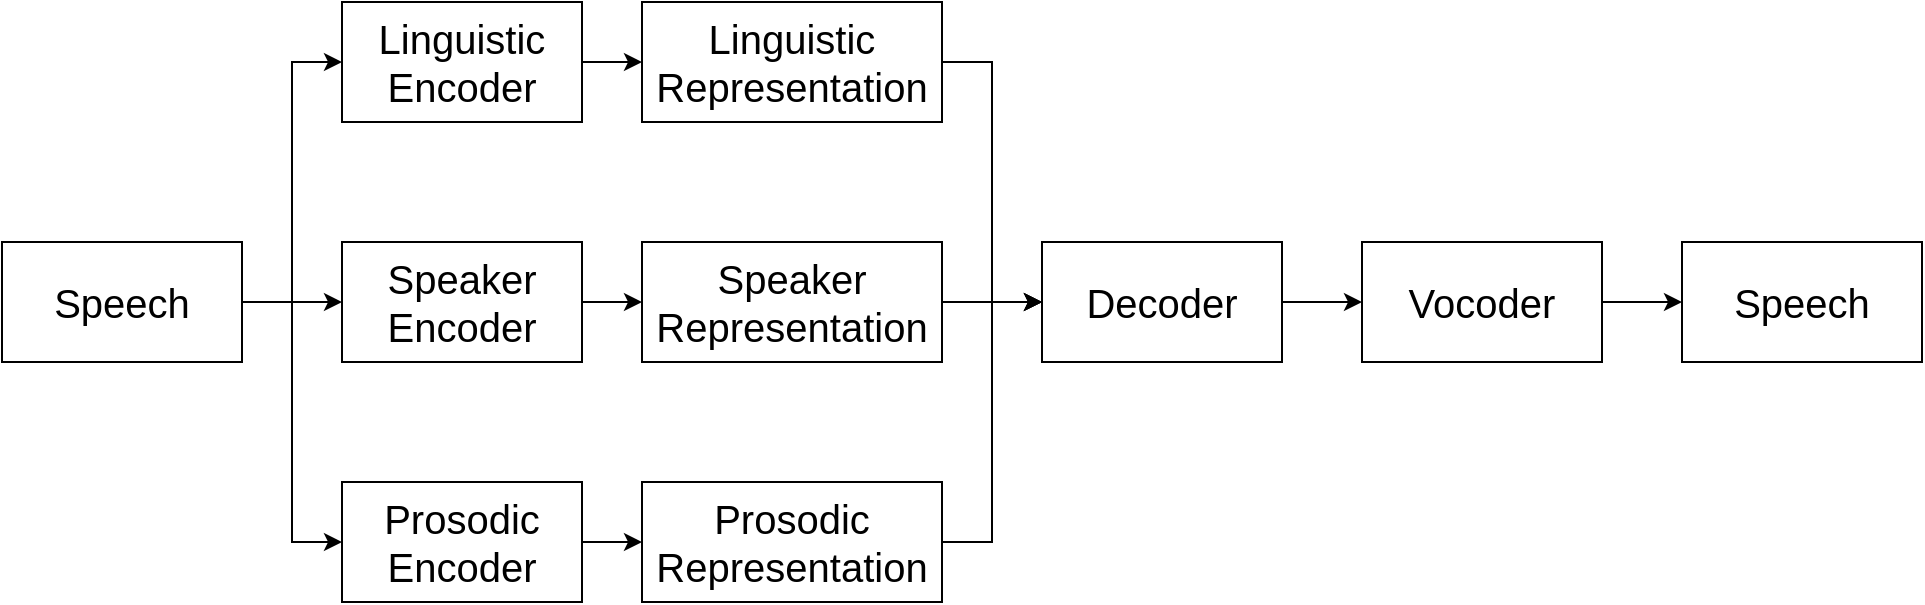 <mxfile version="15.2.7" type="device"><diagram id="OEHqjGlR0ln-tAlIJuKJ" name="第 1 页"><mxGraphModel dx="893" dy="672" grid="1" gridSize="10" guides="1" tooltips="1" connect="1" arrows="1" fold="1" page="1" pageScale="1" pageWidth="827" pageHeight="1169" math="0" shadow="0"><root><mxCell id="0"/><mxCell id="1" parent="0"/><mxCell id="v17RE9ucp6JsdOzXjS4e-3" style="edgeStyle=orthogonalEdgeStyle;rounded=0;orthogonalLoop=1;jettySize=auto;html=1;exitX=1;exitY=0.5;exitDx=0;exitDy=0;entryX=0;entryY=0.5;entryDx=0;entryDy=0;" edge="1" parent="1" source="v17RE9ucp6JsdOzXjS4e-1" target="v17RE9ucp6JsdOzXjS4e-2"><mxGeometry relative="1" as="geometry"/></mxCell><mxCell id="v17RE9ucp6JsdOzXjS4e-5" style="edgeStyle=orthogonalEdgeStyle;rounded=0;orthogonalLoop=1;jettySize=auto;html=1;exitX=1;exitY=0.5;exitDx=0;exitDy=0;entryX=0;entryY=0.5;entryDx=0;entryDy=0;" edge="1" parent="1" source="v17RE9ucp6JsdOzXjS4e-1" target="v17RE9ucp6JsdOzXjS4e-4"><mxGeometry relative="1" as="geometry"/></mxCell><mxCell id="v17RE9ucp6JsdOzXjS4e-7" style="edgeStyle=orthogonalEdgeStyle;rounded=0;orthogonalLoop=1;jettySize=auto;html=1;exitX=1;exitY=0.5;exitDx=0;exitDy=0;entryX=0;entryY=0.5;entryDx=0;entryDy=0;" edge="1" parent="1" source="v17RE9ucp6JsdOzXjS4e-1" target="v17RE9ucp6JsdOzXjS4e-6"><mxGeometry relative="1" as="geometry"/></mxCell><mxCell id="v17RE9ucp6JsdOzXjS4e-1" value="&lt;font style=&quot;font-size: 20px&quot;&gt;Speech&lt;/font&gt;" style="rounded=0;whiteSpace=wrap;html=1;" vertex="1" parent="1"><mxGeometry x="60" y="170" width="120" height="60" as="geometry"/></mxCell><mxCell id="v17RE9ucp6JsdOzXjS4e-9" style="edgeStyle=orthogonalEdgeStyle;rounded=0;orthogonalLoop=1;jettySize=auto;html=1;exitX=1;exitY=0.5;exitDx=0;exitDy=0;entryX=0;entryY=0.5;entryDx=0;entryDy=0;" edge="1" parent="1" source="v17RE9ucp6JsdOzXjS4e-2" target="v17RE9ucp6JsdOzXjS4e-8"><mxGeometry relative="1" as="geometry"/></mxCell><mxCell id="v17RE9ucp6JsdOzXjS4e-2" value="&lt;font style=&quot;font-size: 20px&quot;&gt;Linguistic&lt;br&gt;Encoder&lt;/font&gt;" style="rounded=0;whiteSpace=wrap;html=1;" vertex="1" parent="1"><mxGeometry x="230" y="50" width="120" height="60" as="geometry"/></mxCell><mxCell id="v17RE9ucp6JsdOzXjS4e-11" style="edgeStyle=orthogonalEdgeStyle;rounded=0;orthogonalLoop=1;jettySize=auto;html=1;exitX=1;exitY=0.5;exitDx=0;exitDy=0;entryX=0;entryY=0.5;entryDx=0;entryDy=0;" edge="1" parent="1" source="v17RE9ucp6JsdOzXjS4e-4" target="v17RE9ucp6JsdOzXjS4e-10"><mxGeometry relative="1" as="geometry"/></mxCell><mxCell id="v17RE9ucp6JsdOzXjS4e-4" value="&lt;font style=&quot;font-size: 20px&quot;&gt;Speaker&lt;br&gt;Encoder&lt;br&gt;&lt;/font&gt;" style="rounded=0;whiteSpace=wrap;html=1;" vertex="1" parent="1"><mxGeometry x="230" y="170" width="120" height="60" as="geometry"/></mxCell><mxCell id="v17RE9ucp6JsdOzXjS4e-13" style="edgeStyle=orthogonalEdgeStyle;rounded=0;orthogonalLoop=1;jettySize=auto;html=1;exitX=1;exitY=0.5;exitDx=0;exitDy=0;entryX=0;entryY=0.5;entryDx=0;entryDy=0;" edge="1" parent="1" source="v17RE9ucp6JsdOzXjS4e-6" target="v17RE9ucp6JsdOzXjS4e-12"><mxGeometry relative="1" as="geometry"/></mxCell><mxCell id="v17RE9ucp6JsdOzXjS4e-6" value="&lt;font style=&quot;font-size: 20px&quot;&gt;Prosodic&lt;br&gt;Encoder&lt;br&gt;&lt;/font&gt;" style="rounded=0;whiteSpace=wrap;html=1;" vertex="1" parent="1"><mxGeometry x="230" y="290" width="120" height="60" as="geometry"/></mxCell><mxCell id="v17RE9ucp6JsdOzXjS4e-15" style="edgeStyle=orthogonalEdgeStyle;rounded=0;orthogonalLoop=1;jettySize=auto;html=1;exitX=1;exitY=0.5;exitDx=0;exitDy=0;entryX=0;entryY=0.5;entryDx=0;entryDy=0;" edge="1" parent="1" source="v17RE9ucp6JsdOzXjS4e-8" target="v17RE9ucp6JsdOzXjS4e-14"><mxGeometry relative="1" as="geometry"/></mxCell><mxCell id="v17RE9ucp6JsdOzXjS4e-8" value="&lt;font style=&quot;font-size: 20px&quot;&gt;Linguistic&lt;br&gt;Representation&lt;br&gt;&lt;/font&gt;" style="rounded=0;whiteSpace=wrap;html=1;" vertex="1" parent="1"><mxGeometry x="380" y="50" width="150" height="60" as="geometry"/></mxCell><mxCell id="v17RE9ucp6JsdOzXjS4e-16" style="edgeStyle=orthogonalEdgeStyle;rounded=0;orthogonalLoop=1;jettySize=auto;html=1;exitX=1;exitY=0.5;exitDx=0;exitDy=0;entryX=0;entryY=0.5;entryDx=0;entryDy=0;" edge="1" parent="1" source="v17RE9ucp6JsdOzXjS4e-10" target="v17RE9ucp6JsdOzXjS4e-14"><mxGeometry relative="1" as="geometry"/></mxCell><mxCell id="v17RE9ucp6JsdOzXjS4e-10" value="&lt;font style=&quot;font-size: 20px&quot;&gt;Speaker&lt;br&gt;Representation&lt;br&gt;&lt;/font&gt;" style="rounded=0;whiteSpace=wrap;html=1;" vertex="1" parent="1"><mxGeometry x="380" y="170" width="150" height="60" as="geometry"/></mxCell><mxCell id="v17RE9ucp6JsdOzXjS4e-17" style="edgeStyle=orthogonalEdgeStyle;rounded=0;orthogonalLoop=1;jettySize=auto;html=1;exitX=1;exitY=0.5;exitDx=0;exitDy=0;entryX=0;entryY=0.5;entryDx=0;entryDy=0;" edge="1" parent="1" source="v17RE9ucp6JsdOzXjS4e-12" target="v17RE9ucp6JsdOzXjS4e-14"><mxGeometry relative="1" as="geometry"/></mxCell><mxCell id="v17RE9ucp6JsdOzXjS4e-12" value="&lt;font style=&quot;font-size: 20px&quot;&gt;Prosodic&lt;br&gt;Representation&lt;br&gt;&lt;/font&gt;" style="rounded=0;whiteSpace=wrap;html=1;" vertex="1" parent="1"><mxGeometry x="380" y="290" width="150" height="60" as="geometry"/></mxCell><mxCell id="v17RE9ucp6JsdOzXjS4e-20" style="edgeStyle=orthogonalEdgeStyle;rounded=0;orthogonalLoop=1;jettySize=auto;html=1;exitX=1;exitY=0.5;exitDx=0;exitDy=0;entryX=0;entryY=0.5;entryDx=0;entryDy=0;" edge="1" parent="1" source="v17RE9ucp6JsdOzXjS4e-14" target="v17RE9ucp6JsdOzXjS4e-19"><mxGeometry relative="1" as="geometry"/></mxCell><mxCell id="v17RE9ucp6JsdOzXjS4e-14" value="&lt;font style=&quot;font-size: 20px&quot;&gt;Decoder&lt;br&gt;&lt;/font&gt;" style="rounded=0;whiteSpace=wrap;html=1;" vertex="1" parent="1"><mxGeometry x="580" y="170" width="120" height="60" as="geometry"/></mxCell><mxCell id="v17RE9ucp6JsdOzXjS4e-22" style="edgeStyle=orthogonalEdgeStyle;rounded=0;orthogonalLoop=1;jettySize=auto;html=1;exitX=1;exitY=0.5;exitDx=0;exitDy=0;entryX=0;entryY=0.5;entryDx=0;entryDy=0;" edge="1" parent="1" source="v17RE9ucp6JsdOzXjS4e-19" target="v17RE9ucp6JsdOzXjS4e-21"><mxGeometry relative="1" as="geometry"/></mxCell><mxCell id="v17RE9ucp6JsdOzXjS4e-19" value="&lt;font style=&quot;font-size: 20px&quot;&gt;Vocoder&lt;br&gt;&lt;/font&gt;" style="rounded=0;whiteSpace=wrap;html=1;" vertex="1" parent="1"><mxGeometry x="740" y="170" width="120" height="60" as="geometry"/></mxCell><mxCell id="v17RE9ucp6JsdOzXjS4e-21" value="&lt;font style=&quot;font-size: 20px&quot;&gt;Speech&lt;/font&gt;" style="rounded=0;whiteSpace=wrap;html=1;" vertex="1" parent="1"><mxGeometry x="900" y="170" width="120" height="60" as="geometry"/></mxCell></root></mxGraphModel></diagram></mxfile>